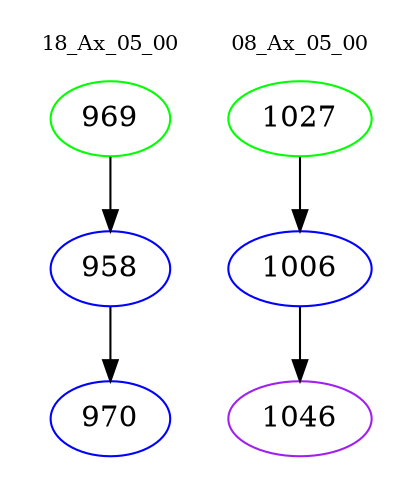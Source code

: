 digraph{
subgraph cluster_0 {
color = white
label = "18_Ax_05_00";
fontsize=10;
T0_969 [label="969", color="green"]
T0_969 -> T0_958 [color="black"]
T0_958 [label="958", color="blue"]
T0_958 -> T0_970 [color="black"]
T0_970 [label="970", color="blue"]
}
subgraph cluster_1 {
color = white
label = "08_Ax_05_00";
fontsize=10;
T1_1027 [label="1027", color="green"]
T1_1027 -> T1_1006 [color="black"]
T1_1006 [label="1006", color="blue"]
T1_1006 -> T1_1046 [color="black"]
T1_1046 [label="1046", color="purple"]
}
}
